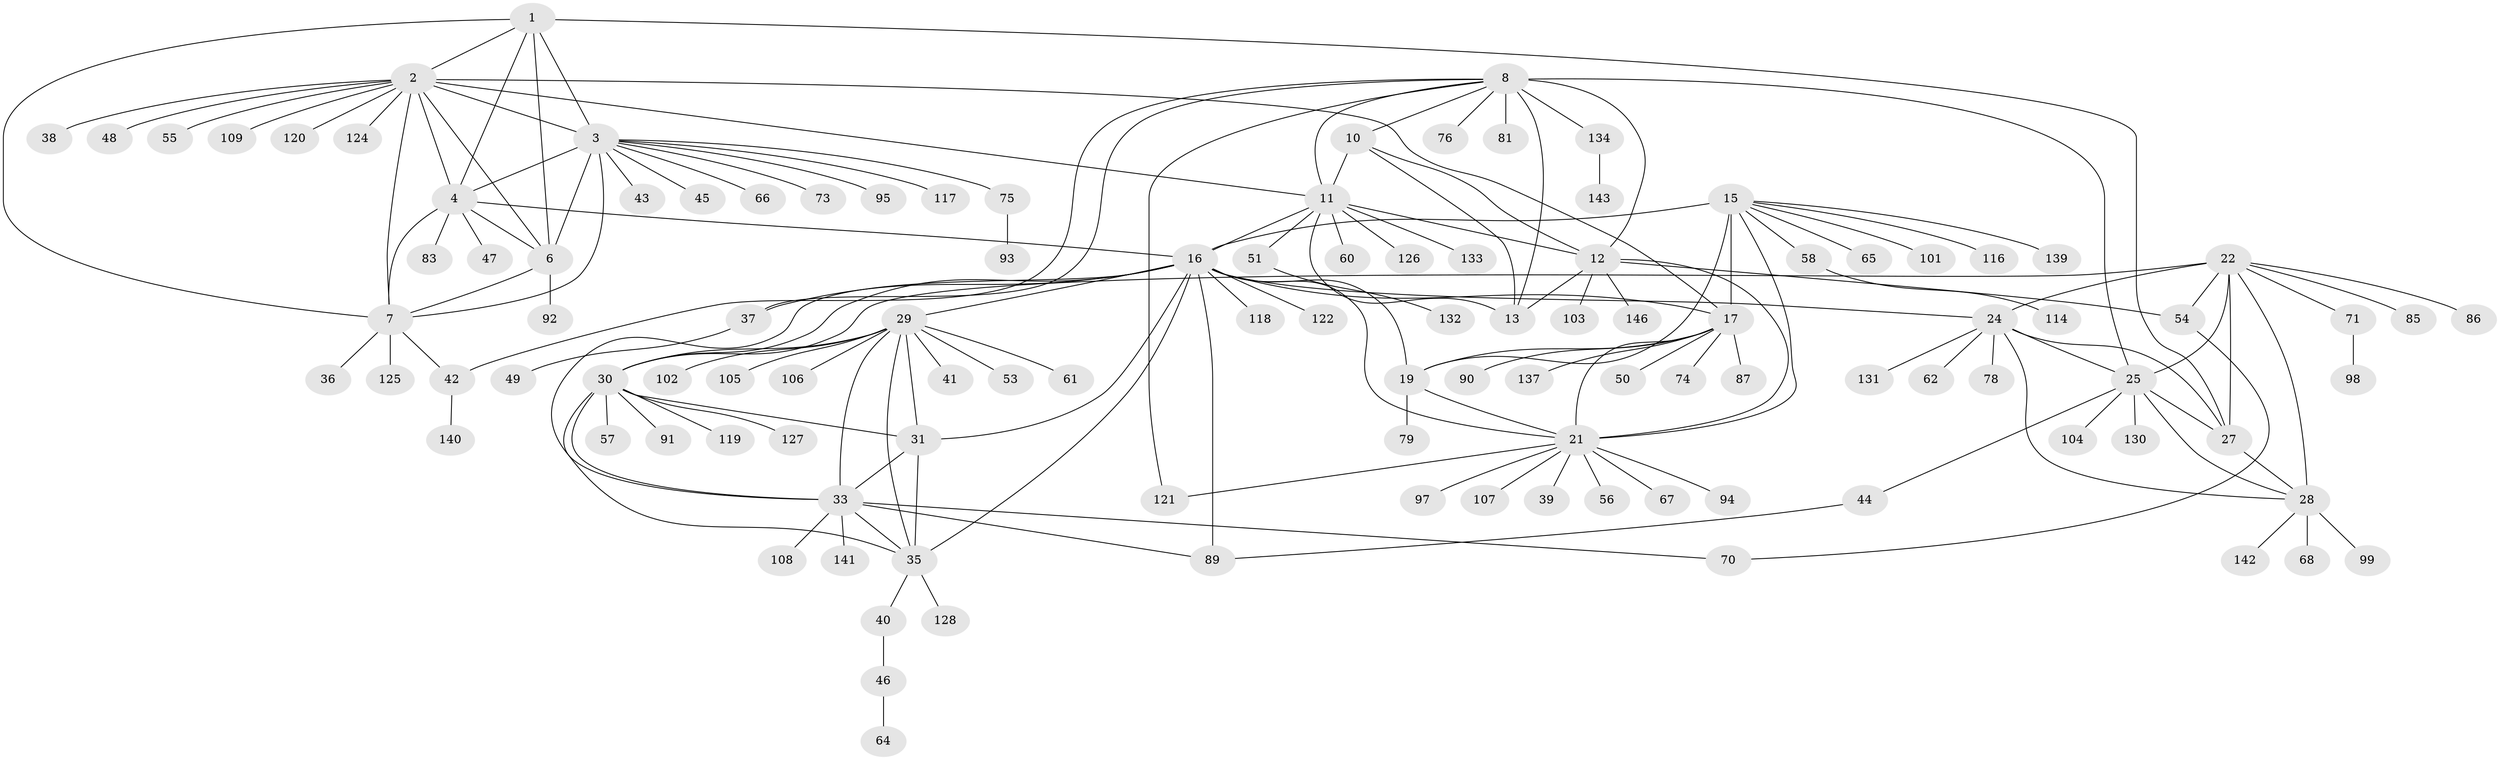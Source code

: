 // original degree distribution, {7: 0.0273972602739726, 15: 0.0136986301369863, 6: 0.0410958904109589, 10: 0.0273972602739726, 13: 0.0273972602739726, 8: 0.04794520547945205, 9: 0.02054794520547945, 11: 0.02054794520547945, 12: 0.0136986301369863, 1: 0.5958904109589042, 3: 0.03424657534246575, 2: 0.13013698630136986}
// Generated by graph-tools (version 1.1) at 2025/42/03/06/25 10:42:09]
// undirected, 113 vertices, 163 edges
graph export_dot {
graph [start="1"]
  node [color=gray90,style=filled];
  1;
  2 [super="+59"];
  3 [super="+5"];
  4 [super="+138"];
  6 [super="+100"];
  7 [super="+96"];
  8 [super="+9"];
  10;
  11 [super="+72"];
  12 [super="+14"];
  13;
  15 [super="+18"];
  16 [super="+32"];
  17 [super="+20"];
  19 [super="+112"];
  21 [super="+69"];
  22 [super="+23"];
  24 [super="+135"];
  25 [super="+26"];
  27 [super="+110"];
  28 [super="+52"];
  29 [super="+82"];
  30 [super="+144"];
  31 [super="+34"];
  33 [super="+136"];
  35;
  36;
  37 [super="+77"];
  38;
  39;
  40;
  41;
  42 [super="+63"];
  43;
  44 [super="+115"];
  45 [super="+123"];
  46;
  47;
  48;
  49;
  50;
  51;
  53;
  54;
  55;
  56;
  57;
  58;
  60;
  61;
  62;
  64 [super="+111"];
  65;
  66 [super="+80"];
  67;
  68;
  70 [super="+88"];
  71;
  73;
  74;
  75;
  76;
  78;
  79;
  81;
  83 [super="+84"];
  85;
  86;
  87;
  89;
  90;
  91;
  92;
  93;
  94;
  95;
  97;
  98 [super="+113"];
  99;
  101;
  102;
  103;
  104;
  105 [super="+129"];
  106;
  107;
  108;
  109;
  114;
  116;
  117;
  118;
  119;
  120;
  121;
  122;
  124;
  125 [super="+145"];
  126;
  127;
  128;
  130;
  131;
  132;
  133;
  134;
  137;
  139;
  140;
  141;
  142;
  143;
  146;
  1 -- 2;
  1 -- 3 [weight=2];
  1 -- 4;
  1 -- 6;
  1 -- 7;
  1 -- 27;
  2 -- 3 [weight=2];
  2 -- 4;
  2 -- 6;
  2 -- 7;
  2 -- 11;
  2 -- 17;
  2 -- 38;
  2 -- 48;
  2 -- 55;
  2 -- 109;
  2 -- 120;
  2 -- 124;
  3 -- 4 [weight=2];
  3 -- 6 [weight=2];
  3 -- 7 [weight=2];
  3 -- 66;
  3 -- 73;
  3 -- 43;
  3 -- 75;
  3 -- 45;
  3 -- 117;
  3 -- 95;
  4 -- 6;
  4 -- 7;
  4 -- 47;
  4 -- 83;
  4 -- 16;
  6 -- 7;
  6 -- 92;
  7 -- 36;
  7 -- 42;
  7 -- 125;
  8 -- 10 [weight=2];
  8 -- 11 [weight=2];
  8 -- 12 [weight=4];
  8 -- 13 [weight=2];
  8 -- 37;
  8 -- 134;
  8 -- 76;
  8 -- 81;
  8 -- 121;
  8 -- 25;
  8 -- 42;
  10 -- 11;
  10 -- 12 [weight=2];
  10 -- 13;
  11 -- 12 [weight=2];
  11 -- 13;
  11 -- 51;
  11 -- 60;
  11 -- 126;
  11 -- 133;
  11 -- 16;
  12 -- 13 [weight=2];
  12 -- 21;
  12 -- 146;
  12 -- 54;
  12 -- 103;
  15 -- 16 [weight=2];
  15 -- 17 [weight=4];
  15 -- 19 [weight=2];
  15 -- 21 [weight=2];
  15 -- 58;
  15 -- 116;
  15 -- 65;
  15 -- 101;
  15 -- 139;
  16 -- 17 [weight=2];
  16 -- 19;
  16 -- 21;
  16 -- 24;
  16 -- 89;
  16 -- 33;
  16 -- 35;
  16 -- 37;
  16 -- 118;
  16 -- 122;
  16 -- 29;
  16 -- 30;
  16 -- 31 [weight=2];
  17 -- 19 [weight=2];
  17 -- 21 [weight=2];
  17 -- 74;
  17 -- 87;
  17 -- 90;
  17 -- 137;
  17 -- 50;
  19 -- 21;
  19 -- 79;
  21 -- 39;
  21 -- 56;
  21 -- 67;
  21 -- 94;
  21 -- 97;
  21 -- 107;
  21 -- 121;
  22 -- 24 [weight=2];
  22 -- 25 [weight=4];
  22 -- 27 [weight=2];
  22 -- 28 [weight=2];
  22 -- 85;
  22 -- 71;
  22 -- 30;
  22 -- 54;
  22 -- 86;
  24 -- 25 [weight=2];
  24 -- 27;
  24 -- 28;
  24 -- 62;
  24 -- 78;
  24 -- 131;
  25 -- 27 [weight=2];
  25 -- 28 [weight=2];
  25 -- 104;
  25 -- 130;
  25 -- 44;
  27 -- 28;
  28 -- 68;
  28 -- 99;
  28 -- 142;
  29 -- 30;
  29 -- 31 [weight=2];
  29 -- 33;
  29 -- 35;
  29 -- 41;
  29 -- 53;
  29 -- 61;
  29 -- 102;
  29 -- 105;
  29 -- 106;
  30 -- 31 [weight=2];
  30 -- 33;
  30 -- 35;
  30 -- 57;
  30 -- 91;
  30 -- 119;
  30 -- 127;
  31 -- 33 [weight=2];
  31 -- 35 [weight=2];
  33 -- 35;
  33 -- 70;
  33 -- 89;
  33 -- 108;
  33 -- 141;
  35 -- 40;
  35 -- 128;
  37 -- 49;
  40 -- 46;
  42 -- 140;
  44 -- 89;
  46 -- 64;
  51 -- 132;
  54 -- 70;
  58 -- 114;
  71 -- 98;
  75 -- 93;
  134 -- 143;
}
